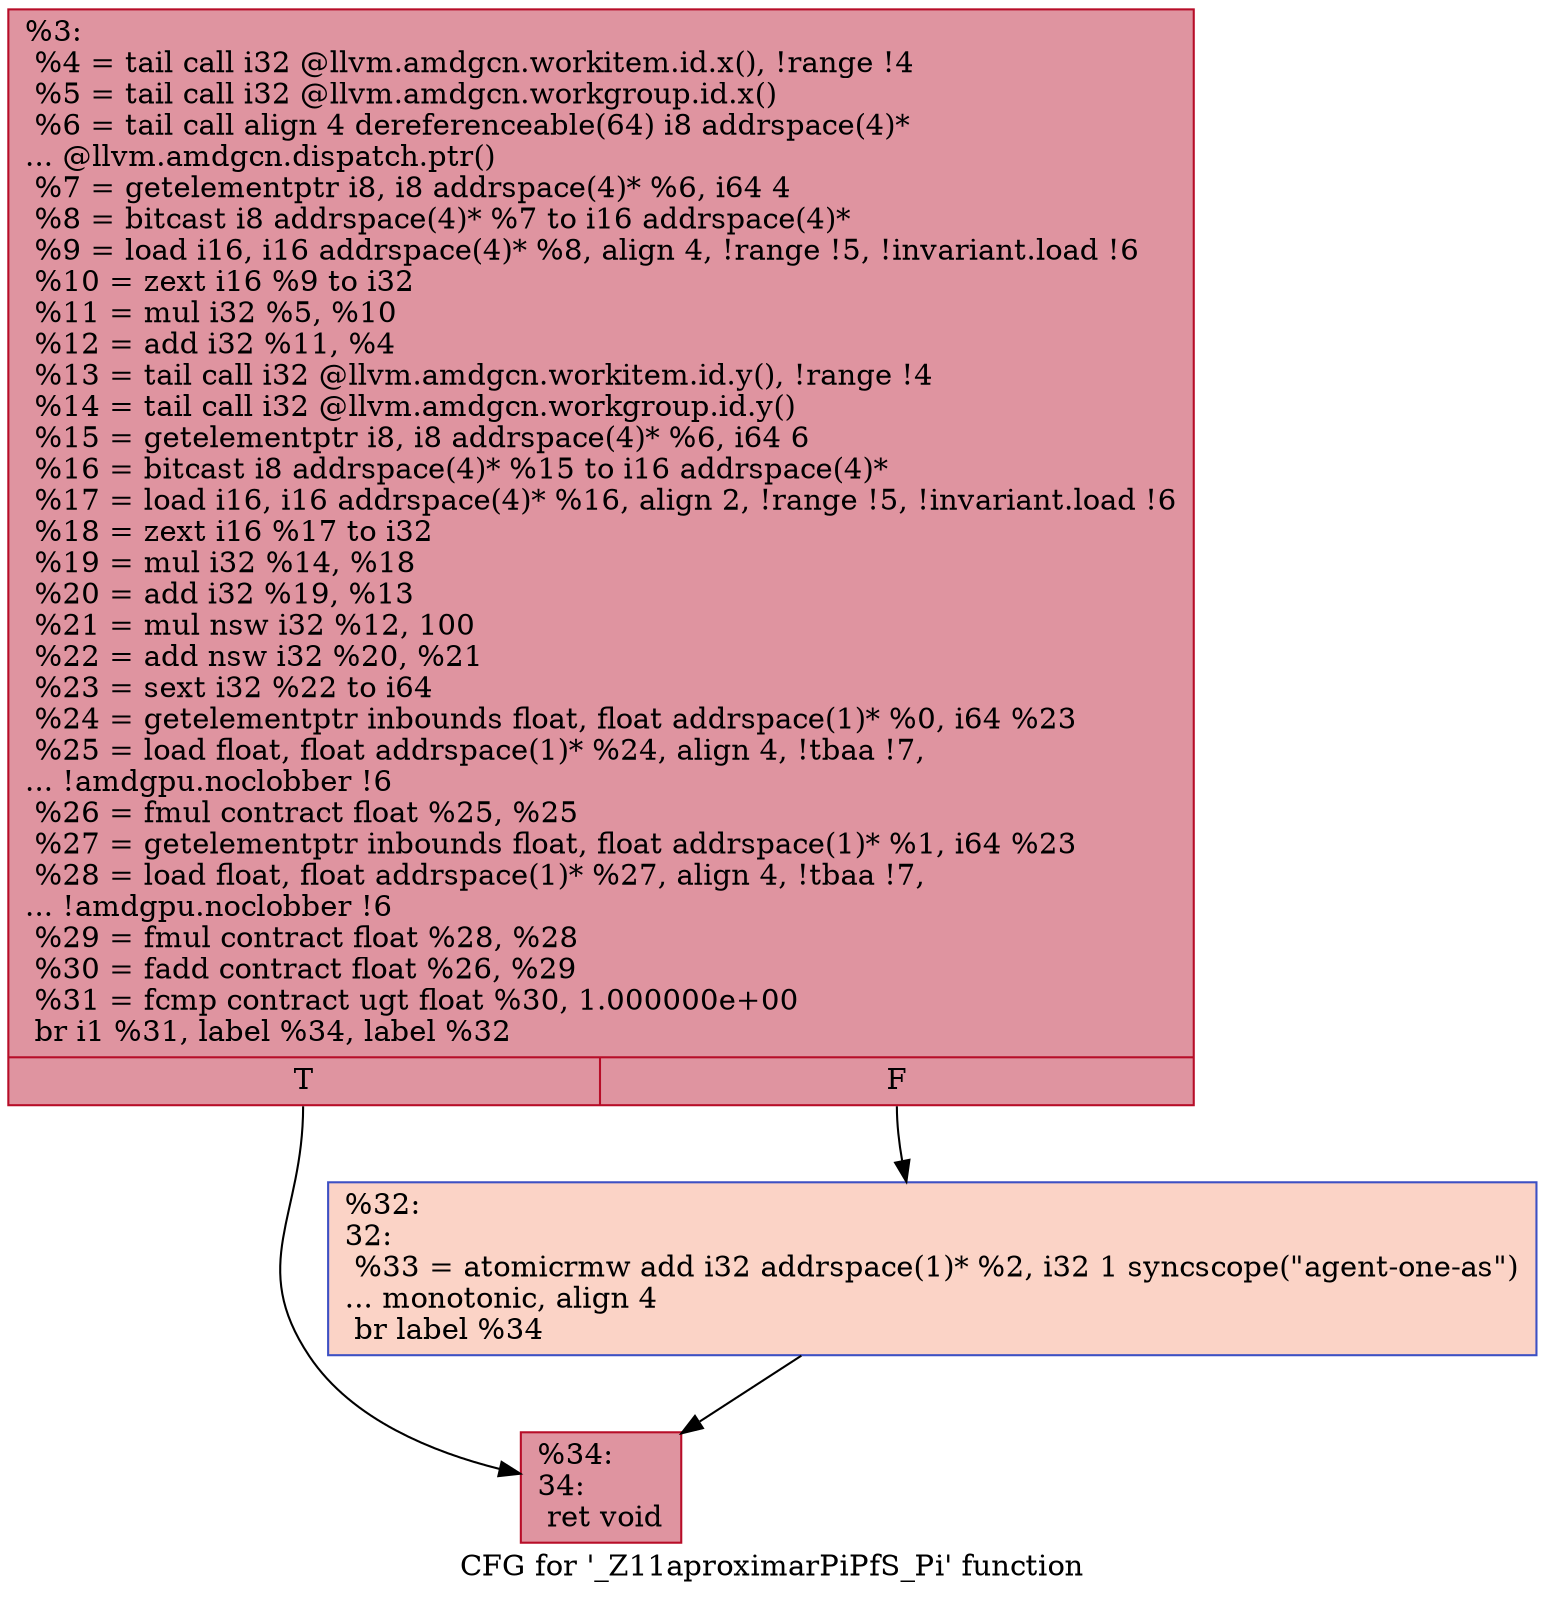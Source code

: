 digraph "CFG for '_Z11aproximarPiPfS_Pi' function" {
	label="CFG for '_Z11aproximarPiPfS_Pi' function";

	Node0x54d6380 [shape=record,color="#b70d28ff", style=filled, fillcolor="#b70d2870",label="{%3:\l  %4 = tail call i32 @llvm.amdgcn.workitem.id.x(), !range !4\l  %5 = tail call i32 @llvm.amdgcn.workgroup.id.x()\l  %6 = tail call align 4 dereferenceable(64) i8 addrspace(4)*\l... @llvm.amdgcn.dispatch.ptr()\l  %7 = getelementptr i8, i8 addrspace(4)* %6, i64 4\l  %8 = bitcast i8 addrspace(4)* %7 to i16 addrspace(4)*\l  %9 = load i16, i16 addrspace(4)* %8, align 4, !range !5, !invariant.load !6\l  %10 = zext i16 %9 to i32\l  %11 = mul i32 %5, %10\l  %12 = add i32 %11, %4\l  %13 = tail call i32 @llvm.amdgcn.workitem.id.y(), !range !4\l  %14 = tail call i32 @llvm.amdgcn.workgroup.id.y()\l  %15 = getelementptr i8, i8 addrspace(4)* %6, i64 6\l  %16 = bitcast i8 addrspace(4)* %15 to i16 addrspace(4)*\l  %17 = load i16, i16 addrspace(4)* %16, align 2, !range !5, !invariant.load !6\l  %18 = zext i16 %17 to i32\l  %19 = mul i32 %14, %18\l  %20 = add i32 %19, %13\l  %21 = mul nsw i32 %12, 100\l  %22 = add nsw i32 %20, %21\l  %23 = sext i32 %22 to i64\l  %24 = getelementptr inbounds float, float addrspace(1)* %0, i64 %23\l  %25 = load float, float addrspace(1)* %24, align 4, !tbaa !7,\l... !amdgpu.noclobber !6\l  %26 = fmul contract float %25, %25\l  %27 = getelementptr inbounds float, float addrspace(1)* %1, i64 %23\l  %28 = load float, float addrspace(1)* %27, align 4, !tbaa !7,\l... !amdgpu.noclobber !6\l  %29 = fmul contract float %28, %28\l  %30 = fadd contract float %26, %29\l  %31 = fcmp contract ugt float %30, 1.000000e+00\l  br i1 %31, label %34, label %32\l|{<s0>T|<s1>F}}"];
	Node0x54d6380:s0 -> Node0x54db4c0;
	Node0x54d6380:s1 -> Node0x54db550;
	Node0x54db550 [shape=record,color="#3d50c3ff", style=filled, fillcolor="#f59c7d70",label="{%32:\l32:                                               \l  %33 = atomicrmw add i32 addrspace(1)* %2, i32 1 syncscope(\"agent-one-as\")\l... monotonic, align 4\l  br label %34\l}"];
	Node0x54db550 -> Node0x54db4c0;
	Node0x54db4c0 [shape=record,color="#b70d28ff", style=filled, fillcolor="#b70d2870",label="{%34:\l34:                                               \l  ret void\l}"];
}
